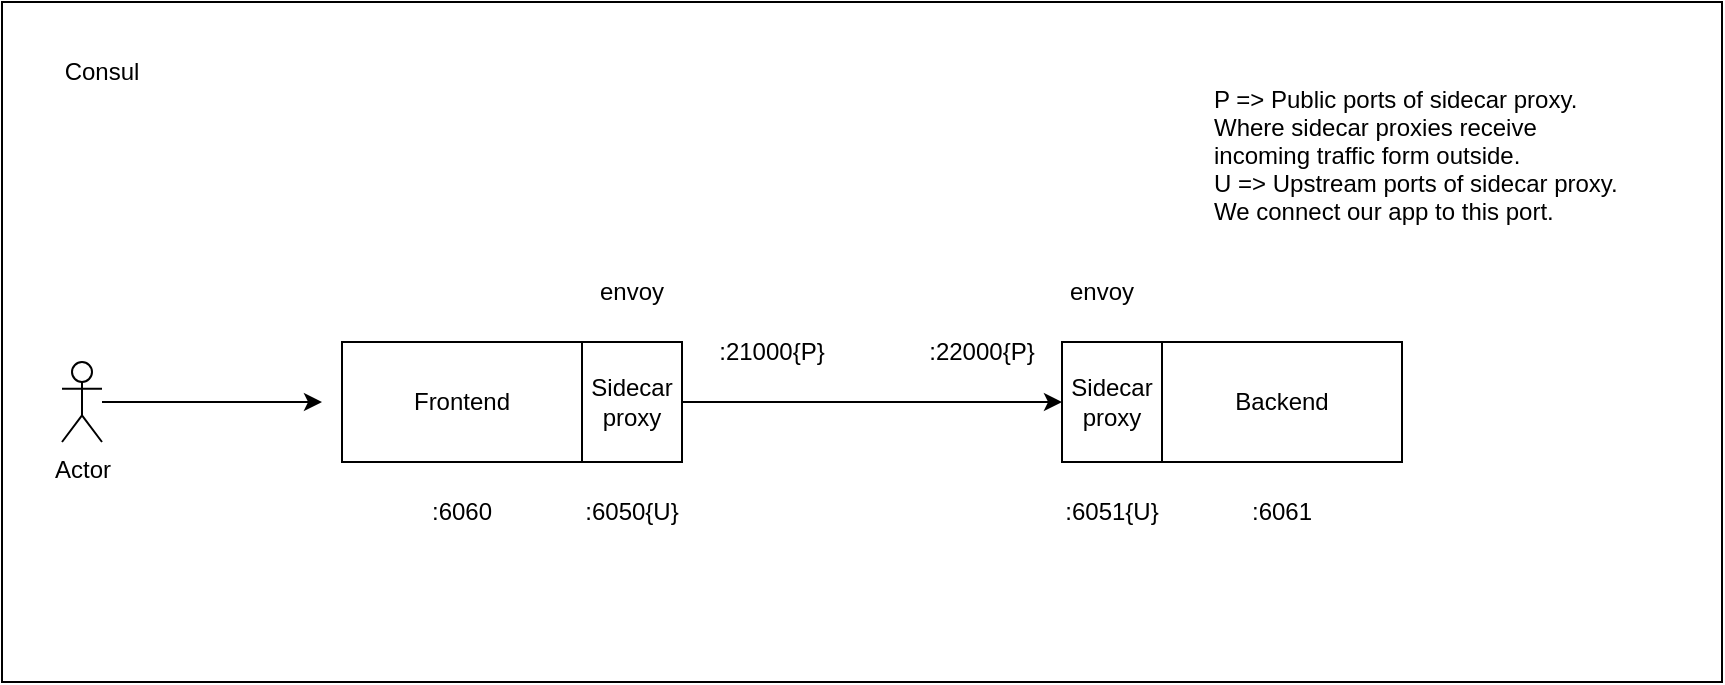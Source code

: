 <mxfile version="20.3.2"><diagram id="sfiFn5Z9ceuKm8mFEluu" name="Page-1"><mxGraphModel dx="1348" dy="791" grid="1" gridSize="10" guides="1" tooltips="1" connect="1" arrows="1" fold="1" page="1" pageScale="1" pageWidth="850" pageHeight="1100" math="0" shadow="0"><root><mxCell id="0"/><mxCell id="1" parent="0"/><mxCell id="Kwe219OD-Num4GhaWK0x-1" value="&lt;div&gt;Frontend&lt;/div&gt;" style="rounded=0;whiteSpace=wrap;html=1;" vertex="1" parent="1"><mxGeometry x="180" y="300" width="120" height="60" as="geometry"/></mxCell><mxCell id="Kwe219OD-Num4GhaWK0x-2" value="&lt;div&gt;Backend&lt;/div&gt;" style="rounded=0;whiteSpace=wrap;html=1;" vertex="1" parent="1"><mxGeometry x="590" y="300" width="120" height="60" as="geometry"/></mxCell><mxCell id="Kwe219OD-Num4GhaWK0x-3" value="Sidecar proxy" style="rounded=0;whiteSpace=wrap;html=1;" vertex="1" parent="1"><mxGeometry x="300" y="300" width="50" height="60" as="geometry"/></mxCell><mxCell id="Kwe219OD-Num4GhaWK0x-4" value="Sidecar proxy" style="rounded=0;whiteSpace=wrap;html=1;" vertex="1" parent="1"><mxGeometry x="540" y="300" width="50" height="60" as="geometry"/></mxCell><mxCell id="Kwe219OD-Num4GhaWK0x-5" value="" style="endArrow=classic;html=1;rounded=0;exitX=1;exitY=0.5;exitDx=0;exitDy=0;" edge="1" parent="1" source="Kwe219OD-Num4GhaWK0x-3" target="Kwe219OD-Num4GhaWK0x-4"><mxGeometry width="50" height="50" relative="1" as="geometry"><mxPoint x="400" y="440" as="sourcePoint"/><mxPoint x="450" y="390" as="targetPoint"/></mxGeometry></mxCell><mxCell id="Kwe219OD-Num4GhaWK0x-6" value=":6060" style="text;html=1;strokeColor=none;fillColor=none;align=center;verticalAlign=middle;whiteSpace=wrap;rounded=0;" vertex="1" parent="1"><mxGeometry x="210" y="370" width="60" height="30" as="geometry"/></mxCell><mxCell id="Kwe219OD-Num4GhaWK0x-7" value=":6061" style="text;html=1;strokeColor=none;fillColor=none;align=center;verticalAlign=middle;whiteSpace=wrap;rounded=0;" vertex="1" parent="1"><mxGeometry x="620" y="370" width="60" height="30" as="geometry"/></mxCell><mxCell id="Kwe219OD-Num4GhaWK0x-8" value=":21000{P}" style="text;html=1;strokeColor=none;fillColor=none;align=center;verticalAlign=middle;whiteSpace=wrap;rounded=0;" vertex="1" parent="1"><mxGeometry x="365" y="290" width="60" height="30" as="geometry"/></mxCell><mxCell id="Kwe219OD-Num4GhaWK0x-9" value=":22000{P}" style="text;html=1;strokeColor=none;fillColor=none;align=center;verticalAlign=middle;whiteSpace=wrap;rounded=0;" vertex="1" parent="1"><mxGeometry x="470" y="290" width="60" height="30" as="geometry"/></mxCell><mxCell id="Kwe219OD-Num4GhaWK0x-12" value="P =&gt; Public ports of sidecar proxy.&#xA;Where sidecar proxies receive&#xA;incoming traffic form outside.&#xA;U =&gt; Upstream ports of sidecar proxy.&#xA;We connect our app to this port.&#xA;&#xA;" style="text;strokeColor=none;fillColor=none;align=left;verticalAlign=middle;spacingLeft=4;spacingRight=4;overflow=hidden;points=[[0,0.5],[1,0.5]];portConstraint=eastwest;rotatable=0;" vertex="1" parent="1"><mxGeometry x="610" y="170" width="250" height="80" as="geometry"/></mxCell><mxCell id="Kwe219OD-Num4GhaWK0x-13" value=":6050{U}" style="text;html=1;strokeColor=none;fillColor=none;align=center;verticalAlign=middle;whiteSpace=wrap;rounded=0;" vertex="1" parent="1"><mxGeometry x="285" y="370" width="80" height="30" as="geometry"/></mxCell><mxCell id="Kwe219OD-Num4GhaWK0x-14" value=":6051{U}" style="text;html=1;strokeColor=none;fillColor=none;align=center;verticalAlign=middle;whiteSpace=wrap;rounded=0;" vertex="1" parent="1"><mxGeometry x="535" y="370" width="60" height="30" as="geometry"/></mxCell><mxCell id="Kwe219OD-Num4GhaWK0x-15" value="Actor" style="shape=umlActor;verticalLabelPosition=bottom;verticalAlign=top;html=1;outlineConnect=0;" vertex="1" parent="1"><mxGeometry x="40" y="310" width="20" height="40" as="geometry"/></mxCell><mxCell id="Kwe219OD-Num4GhaWK0x-17" value="" style="endArrow=classic;html=1;rounded=0;" edge="1" parent="1" source="Kwe219OD-Num4GhaWK0x-15"><mxGeometry width="50" height="50" relative="1" as="geometry"><mxPoint x="400" y="440" as="sourcePoint"/><mxPoint x="170" y="330" as="targetPoint"/></mxGeometry></mxCell><mxCell id="Kwe219OD-Num4GhaWK0x-19" value="" style="rounded=0;whiteSpace=wrap;html=1;fillColor=none;" vertex="1" parent="1"><mxGeometry x="10" y="130" width="860" height="340" as="geometry"/></mxCell><mxCell id="Kwe219OD-Num4GhaWK0x-20" value="Consul" style="text;html=1;strokeColor=none;fillColor=none;align=center;verticalAlign=middle;whiteSpace=wrap;rounded=0;" vertex="1" parent="1"><mxGeometry x="30" y="150" width="60" height="30" as="geometry"/></mxCell><mxCell id="Kwe219OD-Num4GhaWK0x-21" value="envoy" style="text;html=1;strokeColor=none;fillColor=none;align=center;verticalAlign=middle;whiteSpace=wrap;rounded=0;" vertex="1" parent="1"><mxGeometry x="295" y="260" width="60" height="30" as="geometry"/></mxCell><mxCell id="Kwe219OD-Num4GhaWK0x-22" value="envoy" style="text;html=1;strokeColor=none;fillColor=none;align=center;verticalAlign=middle;whiteSpace=wrap;rounded=0;" vertex="1" parent="1"><mxGeometry x="530" y="260" width="60" height="30" as="geometry"/></mxCell></root></mxGraphModel></diagram></mxfile>